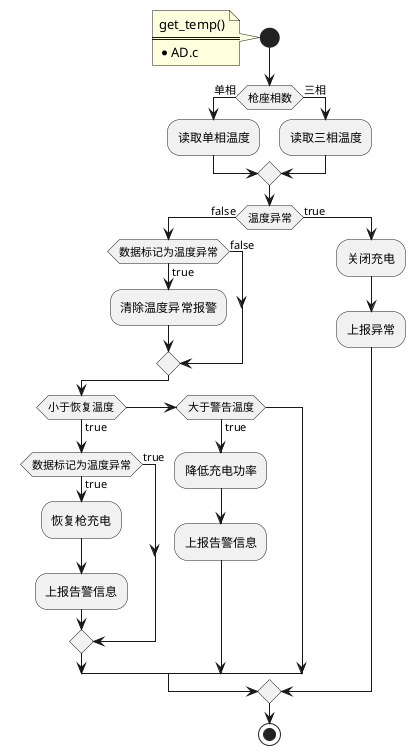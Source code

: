 @startuml
skinparam defaultFontName Microsoft YaHei UI
start

    note
    get_temp()
    ====
    * AD.c
    end note
    if(枪座相数)then(单相)
        :读取单相温度;
    else(三相)
        :读取三相温度;
    endif

    if(温度异常)then(false)
        if(数据标记为温度异常)then(false)
        else(true)
            :清除温度异常报警;
        endif
        if(小于恢复温度)then(true)
            if(数据标记为温度异常)then(true)
            else(true)
                :恢复枪充电;
                :上报告警信息;
            endif
        elseif(大于警告温度)then(true)
            :降低充电功率;
            :上报告警信息;
        endif
    else(true)
        :关闭充电;
        :上报异常;
    endif

stop
@enduml
